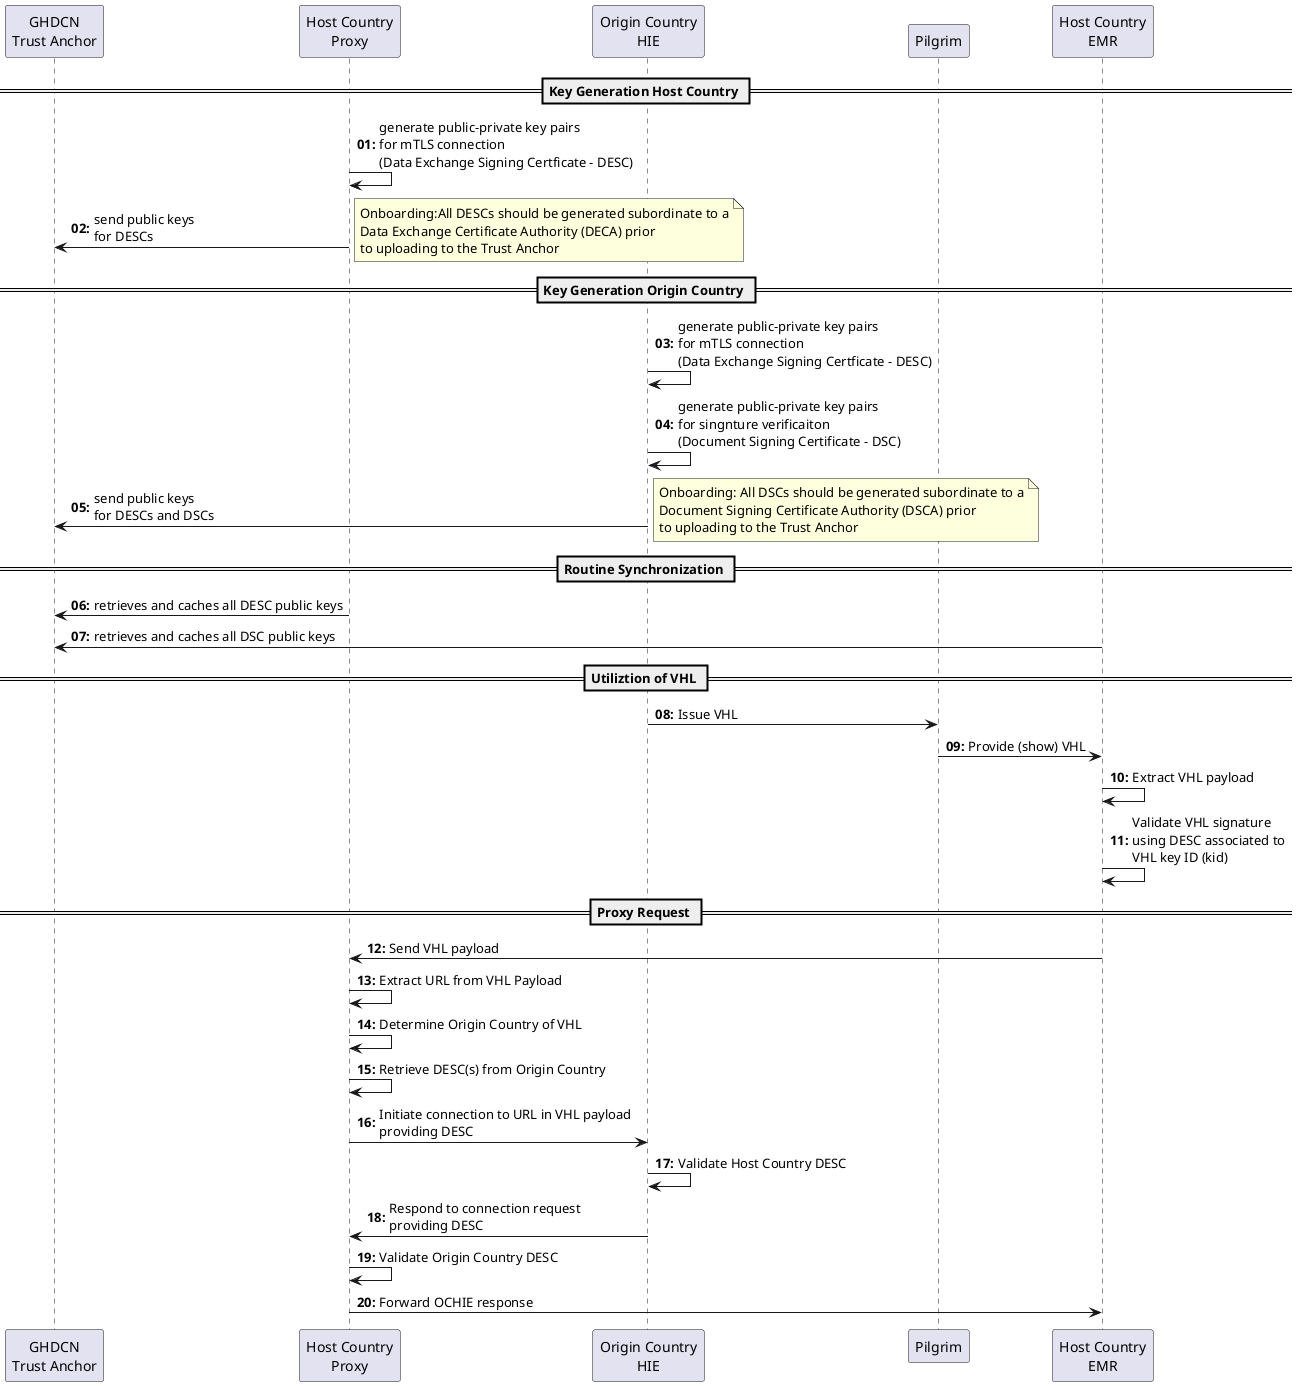@startuml




participant "Origin Country\nHIE" as OCHIE
participant "GHDCN\nTrust Anchor" as TA
participant "Host Country\nProxy" as HCP
participant "Origin Country\nHIE" as OCHIE
participant "Pilgrim" as P

participant "Host Country\nEMR" as HCEMR



autonumber "<b>00:</b>"



== Key Generation Host Country ==
HCP -> HCP : generate public-private key pairs\nfor mTLS connection\n(Data Exchange Signing Certficate - DESC)
HCP  -> TA: send public keys\nfor DESCs


note right
	Onboarding:All DESCs should be generated subordinate to a
	Data Exchange Certificate Authority (DECA) prior
	to uploading to the Trust Anchor
end note


== Key Generation Origin Country ==
OCHIE -> OCHIE : generate public-private key pairs\nfor mTLS connection\n(Data Exchange Signing Certficate - DESC)
OCHIE -> OCHIE : generate public-private key pairs\nfor singnture verificaiton\n(Document Signing Certificate - DSC)
OCHIE -> TA: send public keys\nfor DESCs and DSCs


note right
	Onboarding: All DSCs should be generated subordinate to a
	Document Signing Certificate Authority (DSCA) prior
	to uploading to the Trust Anchor
end note


== Routine Synchronization ==
  HCP -> TA : retrieves and caches all DESC public keys
  HCEMR -> TA : retrieves and caches all DSC public keys



== Utiliztion of VHL ==

OCHIE -> P : Issue VHL
P -> HCEMR : Provide (show) VHL
HCEMR -> HCEMR : Extract VHL payload
HCEMR -> HCEMR : Validate VHL signature\nusing DESC associated to\nVHL key ID (kid)


== Proxy Request ==

HCEMR -> HCP : Send VHL payload
HCP -> HCP : Extract URL from VHL Payload
HCP -> HCP : Determine Origin Country of VHL
HCP -> HCP : Retrieve DESC(s) from Origin Country
HCP -> OCHIE : Initiate connection to URL in VHL payload\nproviding DESC
OCHIE -> OCHIE : Validate Host Country DESC
OCHIE -> HCP : Respond to connection request\nproviding DESC
HCP -> HCP : Validate Origin Country DESC
HCP -> HCEMR : Forward OCHIE response


@enduml
